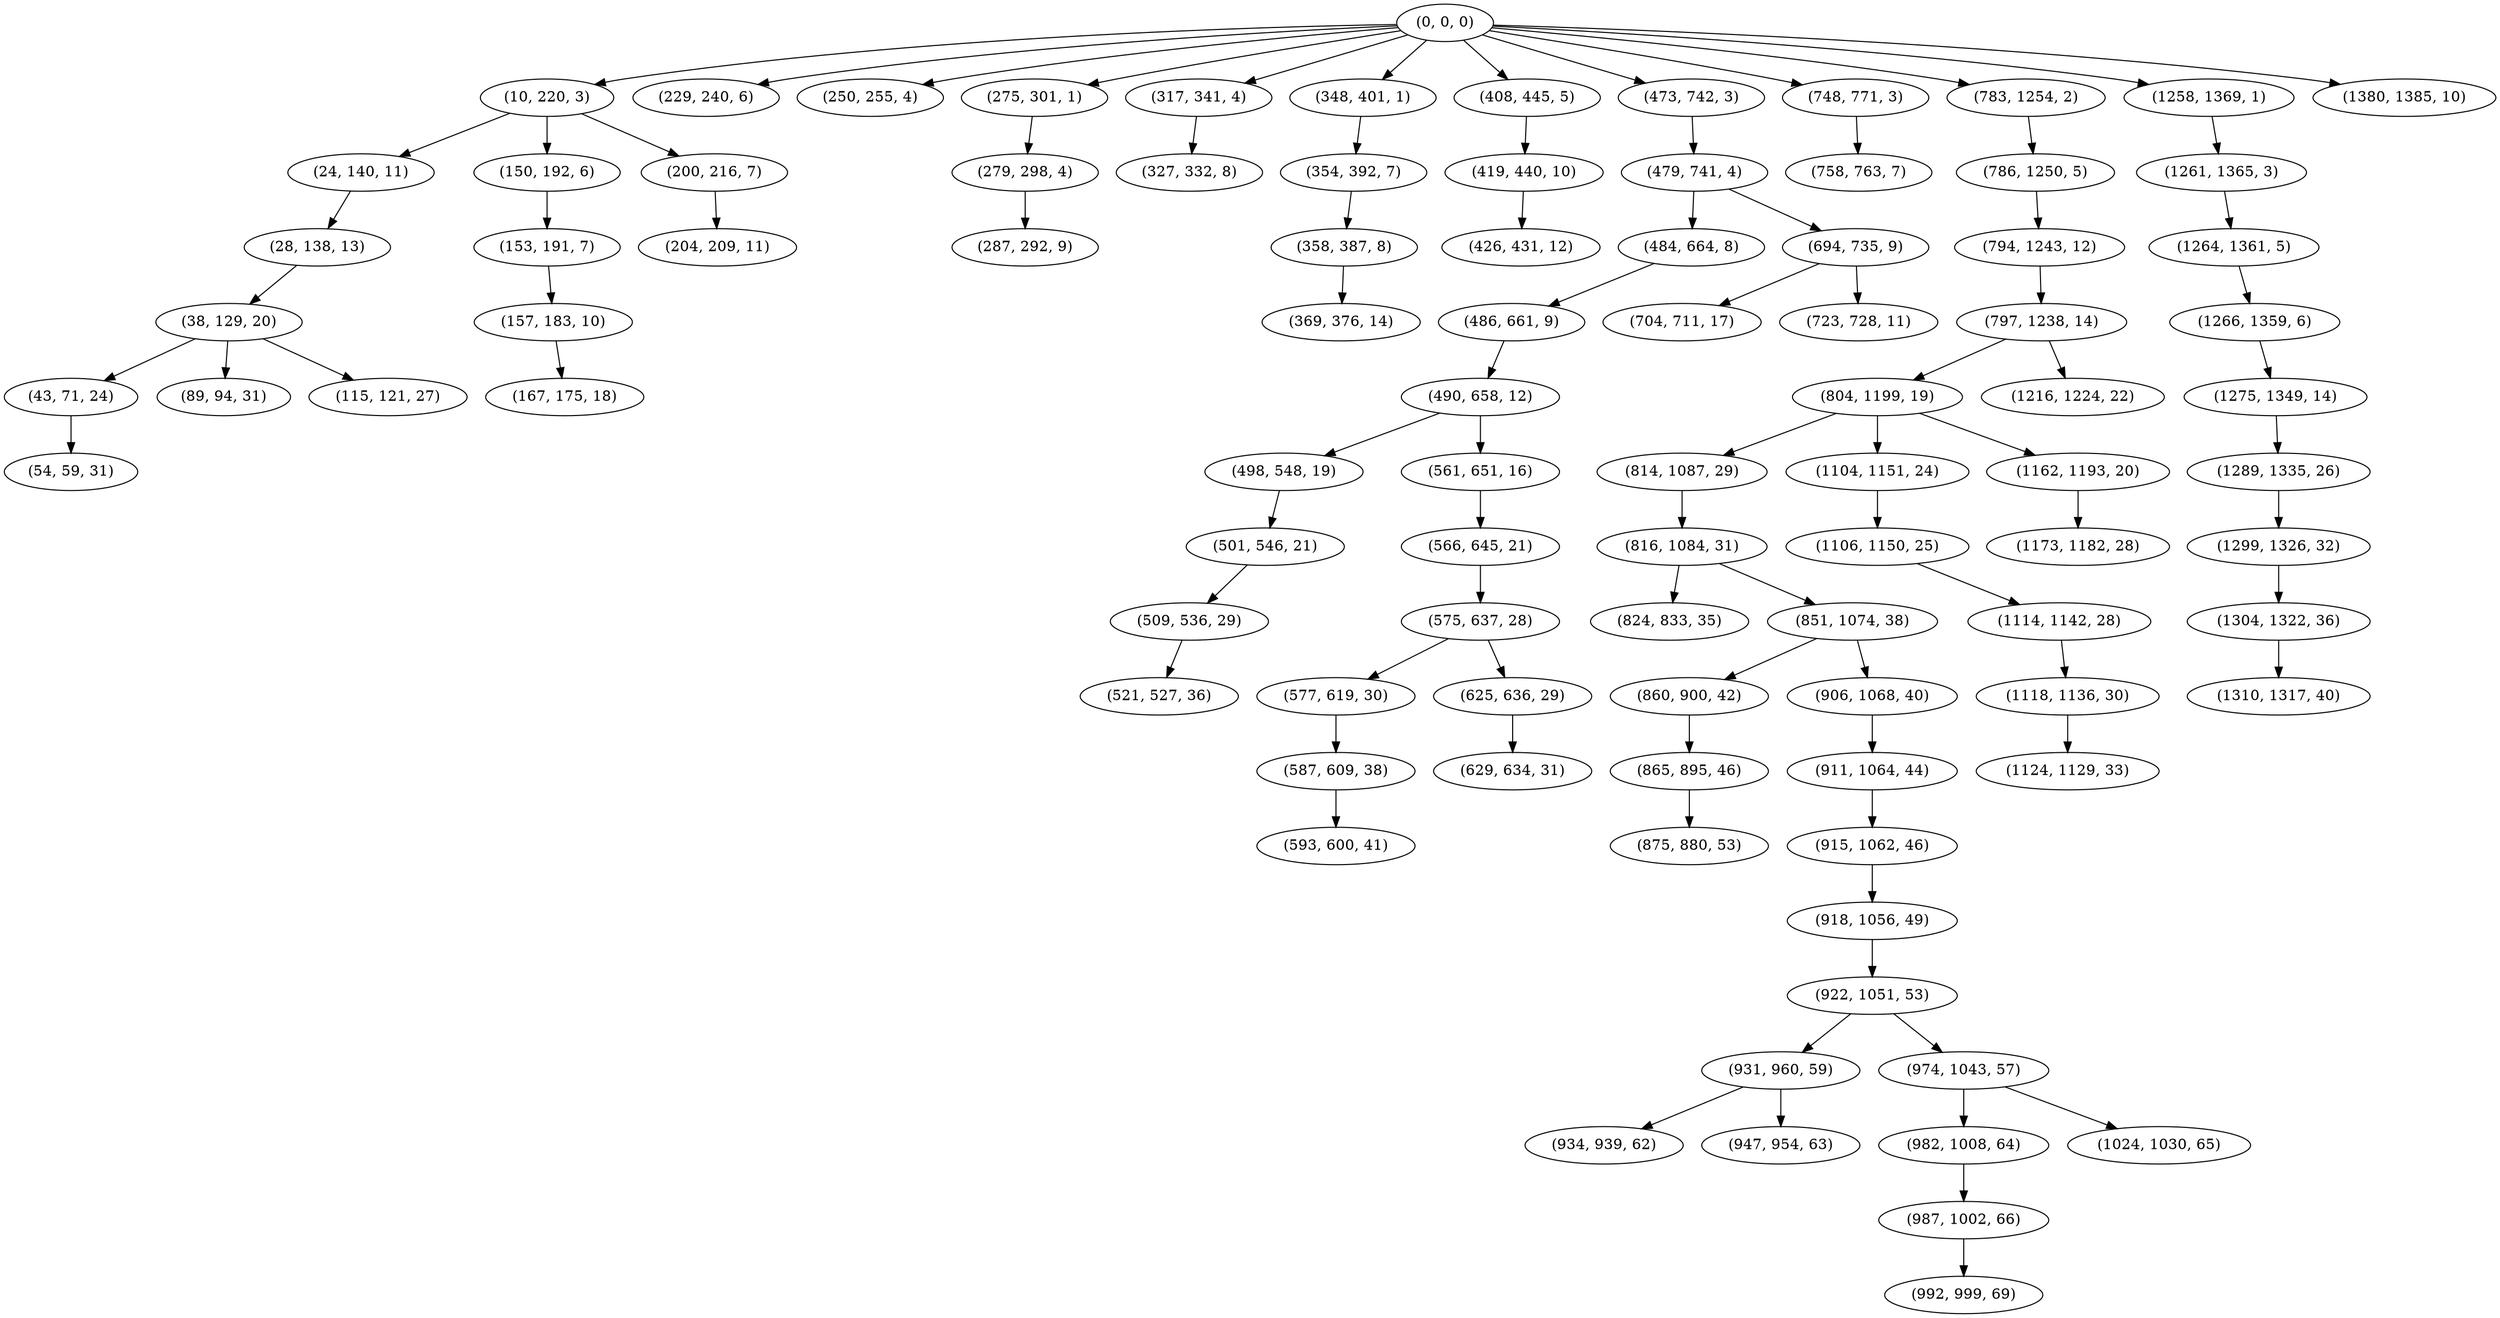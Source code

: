 digraph tree {
    "(0, 0, 0)";
    "(10, 220, 3)";
    "(24, 140, 11)";
    "(28, 138, 13)";
    "(38, 129, 20)";
    "(43, 71, 24)";
    "(54, 59, 31)";
    "(89, 94, 31)";
    "(115, 121, 27)";
    "(150, 192, 6)";
    "(153, 191, 7)";
    "(157, 183, 10)";
    "(167, 175, 18)";
    "(200, 216, 7)";
    "(204, 209, 11)";
    "(229, 240, 6)";
    "(250, 255, 4)";
    "(275, 301, 1)";
    "(279, 298, 4)";
    "(287, 292, 9)";
    "(317, 341, 4)";
    "(327, 332, 8)";
    "(348, 401, 1)";
    "(354, 392, 7)";
    "(358, 387, 8)";
    "(369, 376, 14)";
    "(408, 445, 5)";
    "(419, 440, 10)";
    "(426, 431, 12)";
    "(473, 742, 3)";
    "(479, 741, 4)";
    "(484, 664, 8)";
    "(486, 661, 9)";
    "(490, 658, 12)";
    "(498, 548, 19)";
    "(501, 546, 21)";
    "(509, 536, 29)";
    "(521, 527, 36)";
    "(561, 651, 16)";
    "(566, 645, 21)";
    "(575, 637, 28)";
    "(577, 619, 30)";
    "(587, 609, 38)";
    "(593, 600, 41)";
    "(625, 636, 29)";
    "(629, 634, 31)";
    "(694, 735, 9)";
    "(704, 711, 17)";
    "(723, 728, 11)";
    "(748, 771, 3)";
    "(758, 763, 7)";
    "(783, 1254, 2)";
    "(786, 1250, 5)";
    "(794, 1243, 12)";
    "(797, 1238, 14)";
    "(804, 1199, 19)";
    "(814, 1087, 29)";
    "(816, 1084, 31)";
    "(824, 833, 35)";
    "(851, 1074, 38)";
    "(860, 900, 42)";
    "(865, 895, 46)";
    "(875, 880, 53)";
    "(906, 1068, 40)";
    "(911, 1064, 44)";
    "(915, 1062, 46)";
    "(918, 1056, 49)";
    "(922, 1051, 53)";
    "(931, 960, 59)";
    "(934, 939, 62)";
    "(947, 954, 63)";
    "(974, 1043, 57)";
    "(982, 1008, 64)";
    "(987, 1002, 66)";
    "(992, 999, 69)";
    "(1024, 1030, 65)";
    "(1104, 1151, 24)";
    "(1106, 1150, 25)";
    "(1114, 1142, 28)";
    "(1118, 1136, 30)";
    "(1124, 1129, 33)";
    "(1162, 1193, 20)";
    "(1173, 1182, 28)";
    "(1216, 1224, 22)";
    "(1258, 1369, 1)";
    "(1261, 1365, 3)";
    "(1264, 1361, 5)";
    "(1266, 1359, 6)";
    "(1275, 1349, 14)";
    "(1289, 1335, 26)";
    "(1299, 1326, 32)";
    "(1304, 1322, 36)";
    "(1310, 1317, 40)";
    "(1380, 1385, 10)";
    "(0, 0, 0)" -> "(10, 220, 3)";
    "(0, 0, 0)" -> "(229, 240, 6)";
    "(0, 0, 0)" -> "(250, 255, 4)";
    "(0, 0, 0)" -> "(275, 301, 1)";
    "(0, 0, 0)" -> "(317, 341, 4)";
    "(0, 0, 0)" -> "(348, 401, 1)";
    "(0, 0, 0)" -> "(408, 445, 5)";
    "(0, 0, 0)" -> "(473, 742, 3)";
    "(0, 0, 0)" -> "(748, 771, 3)";
    "(0, 0, 0)" -> "(783, 1254, 2)";
    "(0, 0, 0)" -> "(1258, 1369, 1)";
    "(0, 0, 0)" -> "(1380, 1385, 10)";
    "(10, 220, 3)" -> "(24, 140, 11)";
    "(10, 220, 3)" -> "(150, 192, 6)";
    "(10, 220, 3)" -> "(200, 216, 7)";
    "(24, 140, 11)" -> "(28, 138, 13)";
    "(28, 138, 13)" -> "(38, 129, 20)";
    "(38, 129, 20)" -> "(43, 71, 24)";
    "(38, 129, 20)" -> "(89, 94, 31)";
    "(38, 129, 20)" -> "(115, 121, 27)";
    "(43, 71, 24)" -> "(54, 59, 31)";
    "(150, 192, 6)" -> "(153, 191, 7)";
    "(153, 191, 7)" -> "(157, 183, 10)";
    "(157, 183, 10)" -> "(167, 175, 18)";
    "(200, 216, 7)" -> "(204, 209, 11)";
    "(275, 301, 1)" -> "(279, 298, 4)";
    "(279, 298, 4)" -> "(287, 292, 9)";
    "(317, 341, 4)" -> "(327, 332, 8)";
    "(348, 401, 1)" -> "(354, 392, 7)";
    "(354, 392, 7)" -> "(358, 387, 8)";
    "(358, 387, 8)" -> "(369, 376, 14)";
    "(408, 445, 5)" -> "(419, 440, 10)";
    "(419, 440, 10)" -> "(426, 431, 12)";
    "(473, 742, 3)" -> "(479, 741, 4)";
    "(479, 741, 4)" -> "(484, 664, 8)";
    "(479, 741, 4)" -> "(694, 735, 9)";
    "(484, 664, 8)" -> "(486, 661, 9)";
    "(486, 661, 9)" -> "(490, 658, 12)";
    "(490, 658, 12)" -> "(498, 548, 19)";
    "(490, 658, 12)" -> "(561, 651, 16)";
    "(498, 548, 19)" -> "(501, 546, 21)";
    "(501, 546, 21)" -> "(509, 536, 29)";
    "(509, 536, 29)" -> "(521, 527, 36)";
    "(561, 651, 16)" -> "(566, 645, 21)";
    "(566, 645, 21)" -> "(575, 637, 28)";
    "(575, 637, 28)" -> "(577, 619, 30)";
    "(575, 637, 28)" -> "(625, 636, 29)";
    "(577, 619, 30)" -> "(587, 609, 38)";
    "(587, 609, 38)" -> "(593, 600, 41)";
    "(625, 636, 29)" -> "(629, 634, 31)";
    "(694, 735, 9)" -> "(704, 711, 17)";
    "(694, 735, 9)" -> "(723, 728, 11)";
    "(748, 771, 3)" -> "(758, 763, 7)";
    "(783, 1254, 2)" -> "(786, 1250, 5)";
    "(786, 1250, 5)" -> "(794, 1243, 12)";
    "(794, 1243, 12)" -> "(797, 1238, 14)";
    "(797, 1238, 14)" -> "(804, 1199, 19)";
    "(797, 1238, 14)" -> "(1216, 1224, 22)";
    "(804, 1199, 19)" -> "(814, 1087, 29)";
    "(804, 1199, 19)" -> "(1104, 1151, 24)";
    "(804, 1199, 19)" -> "(1162, 1193, 20)";
    "(814, 1087, 29)" -> "(816, 1084, 31)";
    "(816, 1084, 31)" -> "(824, 833, 35)";
    "(816, 1084, 31)" -> "(851, 1074, 38)";
    "(851, 1074, 38)" -> "(860, 900, 42)";
    "(851, 1074, 38)" -> "(906, 1068, 40)";
    "(860, 900, 42)" -> "(865, 895, 46)";
    "(865, 895, 46)" -> "(875, 880, 53)";
    "(906, 1068, 40)" -> "(911, 1064, 44)";
    "(911, 1064, 44)" -> "(915, 1062, 46)";
    "(915, 1062, 46)" -> "(918, 1056, 49)";
    "(918, 1056, 49)" -> "(922, 1051, 53)";
    "(922, 1051, 53)" -> "(931, 960, 59)";
    "(922, 1051, 53)" -> "(974, 1043, 57)";
    "(931, 960, 59)" -> "(934, 939, 62)";
    "(931, 960, 59)" -> "(947, 954, 63)";
    "(974, 1043, 57)" -> "(982, 1008, 64)";
    "(974, 1043, 57)" -> "(1024, 1030, 65)";
    "(982, 1008, 64)" -> "(987, 1002, 66)";
    "(987, 1002, 66)" -> "(992, 999, 69)";
    "(1104, 1151, 24)" -> "(1106, 1150, 25)";
    "(1106, 1150, 25)" -> "(1114, 1142, 28)";
    "(1114, 1142, 28)" -> "(1118, 1136, 30)";
    "(1118, 1136, 30)" -> "(1124, 1129, 33)";
    "(1162, 1193, 20)" -> "(1173, 1182, 28)";
    "(1258, 1369, 1)" -> "(1261, 1365, 3)";
    "(1261, 1365, 3)" -> "(1264, 1361, 5)";
    "(1264, 1361, 5)" -> "(1266, 1359, 6)";
    "(1266, 1359, 6)" -> "(1275, 1349, 14)";
    "(1275, 1349, 14)" -> "(1289, 1335, 26)";
    "(1289, 1335, 26)" -> "(1299, 1326, 32)";
    "(1299, 1326, 32)" -> "(1304, 1322, 36)";
    "(1304, 1322, 36)" -> "(1310, 1317, 40)";
}
